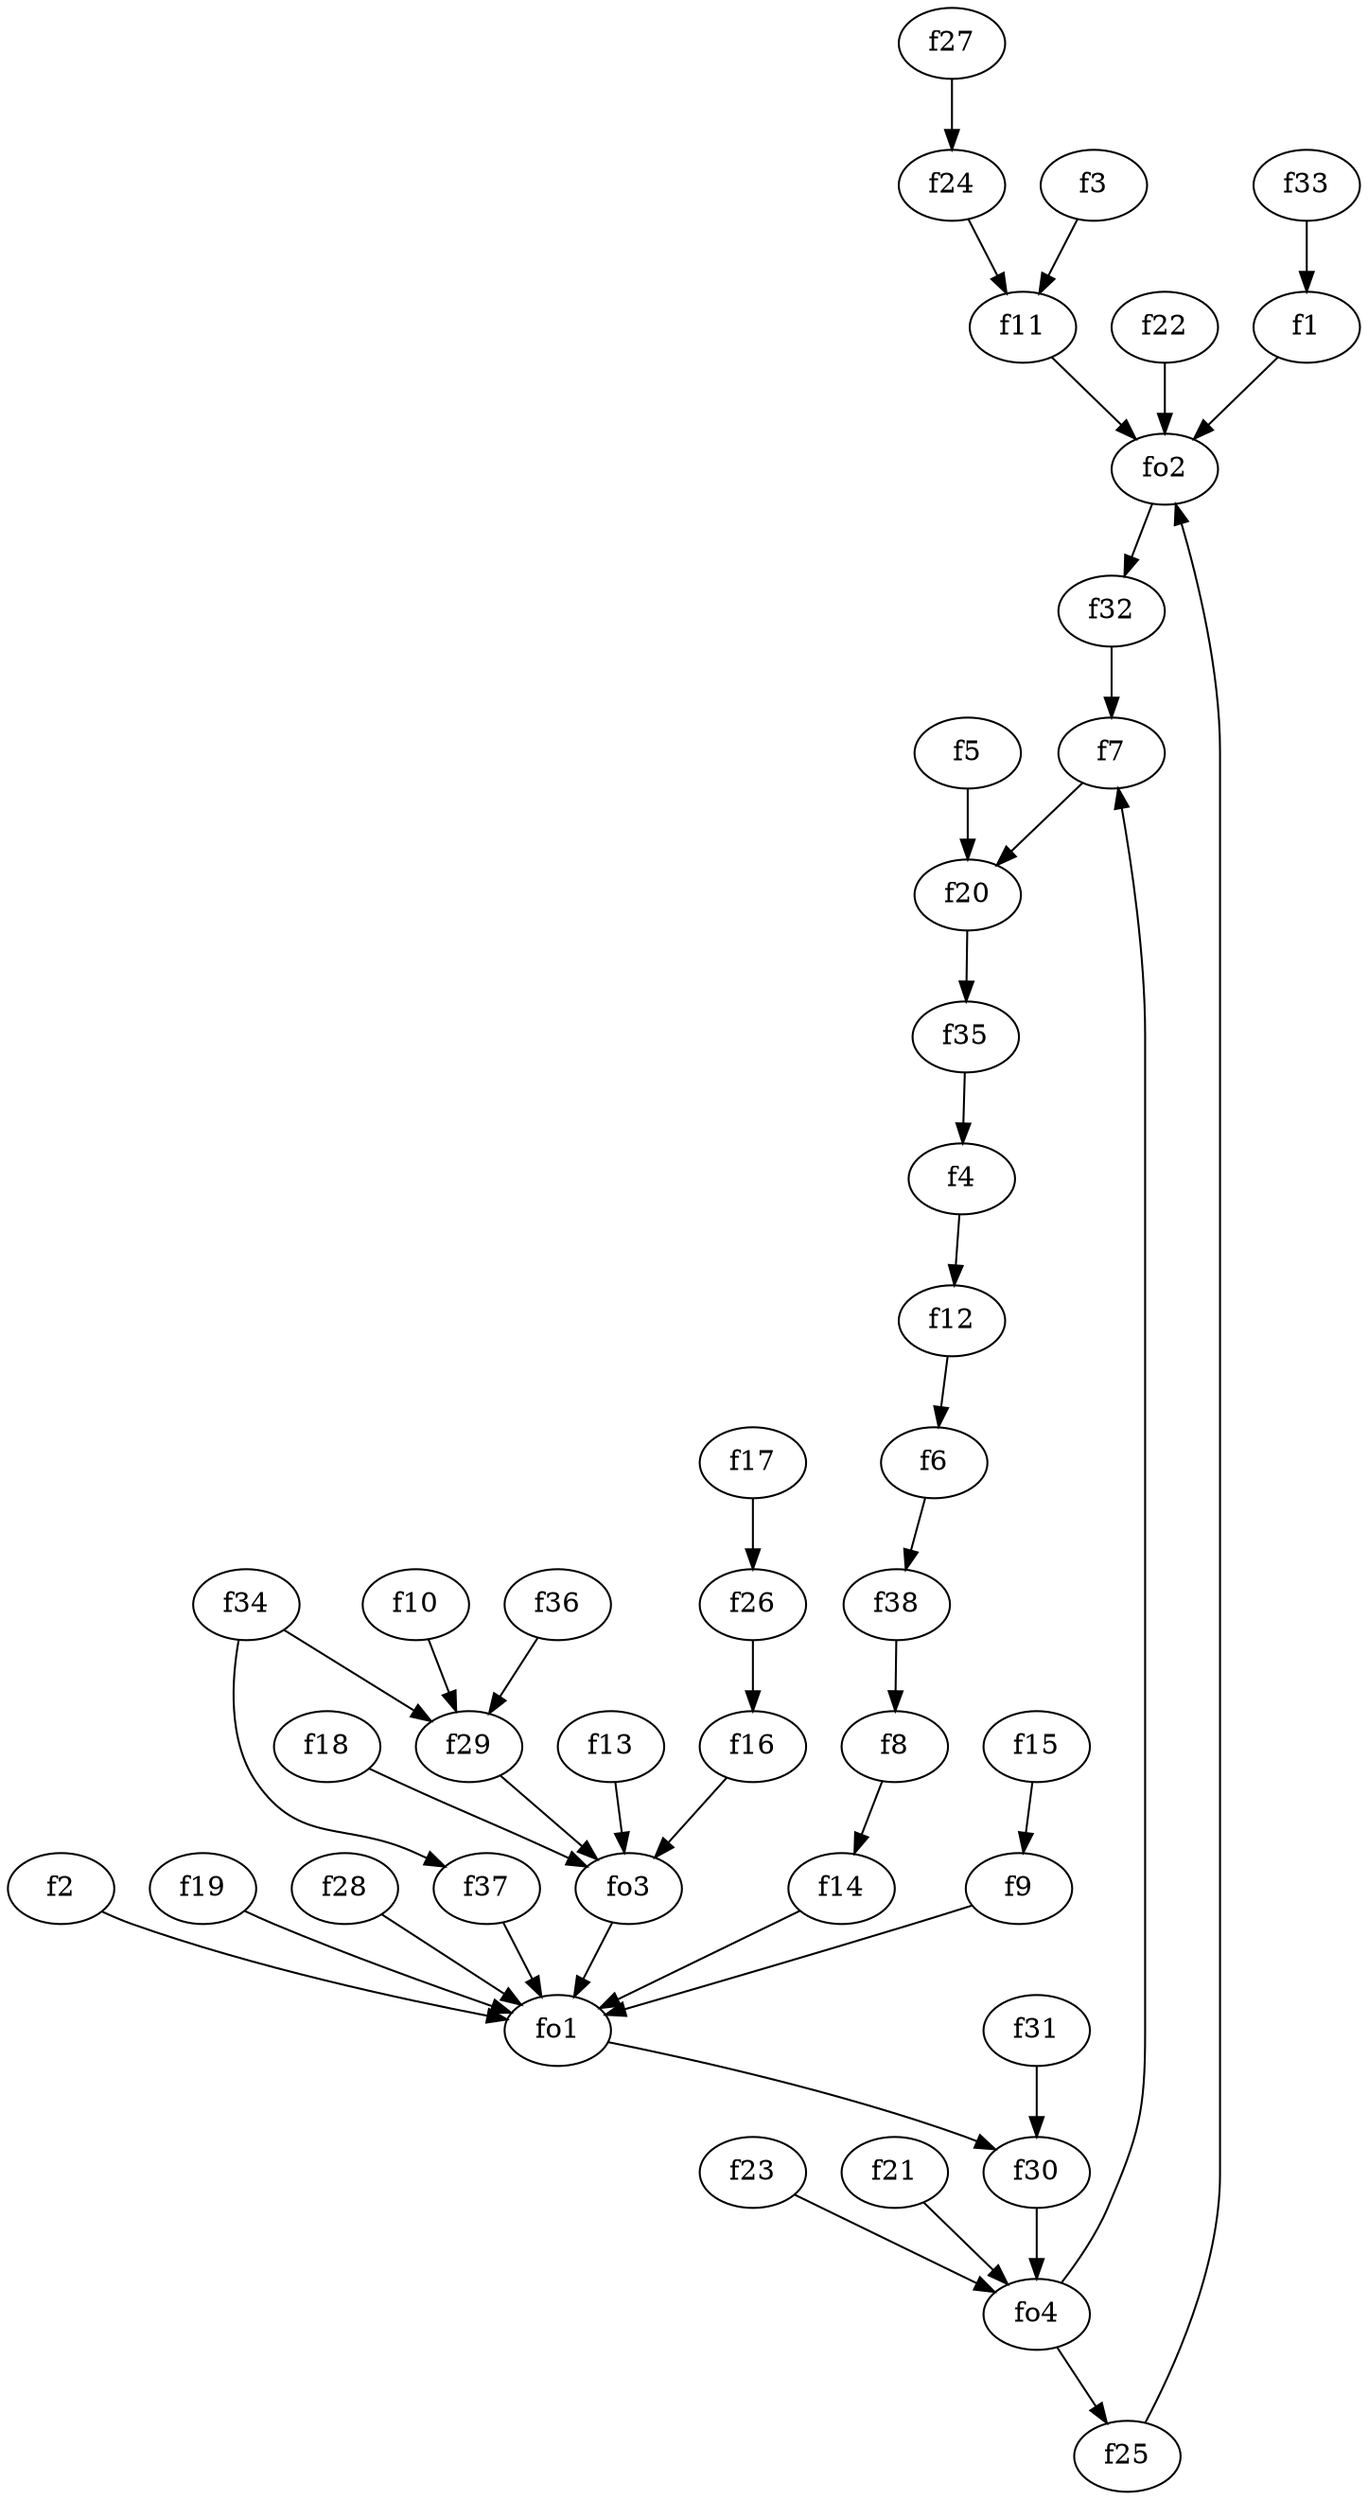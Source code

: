 strict digraph  {
f1;
f2;
f3;
f4;
f5;
f6;
f7;
f8;
f9;
f10;
f11;
f12;
f13;
f14;
f15;
f16;
f17;
f18;
f19;
f20;
f21;
f22;
f23;
f24;
f25;
f26;
f27;
f28;
f29;
f30;
f31;
f32;
f33;
f34;
f35;
f36;
f37;
f38;
fo1;
fo2;
fo3;
fo4;
f1 -> fo2  [weight=2];
f2 -> fo1  [weight=2];
f3 -> f11  [weight=2];
f4 -> f12  [weight=2];
f5 -> f20  [weight=2];
f6 -> f38  [weight=2];
f7 -> f20  [weight=2];
f8 -> f14  [weight=2];
f9 -> fo1  [weight=2];
f10 -> f29  [weight=2];
f11 -> fo2  [weight=2];
f12 -> f6  [weight=2];
f13 -> fo3  [weight=2];
f14 -> fo1  [weight=2];
f15 -> f9  [weight=2];
f16 -> fo3  [weight=2];
f17 -> f26  [weight=2];
f18 -> fo3  [weight=2];
f19 -> fo1  [weight=2];
f20 -> f35  [weight=2];
f21 -> fo4  [weight=2];
f22 -> fo2  [weight=2];
f23 -> fo4  [weight=2];
f24 -> f11  [weight=2];
f25 -> fo2  [weight=2];
f26 -> f16  [weight=2];
f27 -> f24  [weight=2];
f28 -> fo1  [weight=2];
f29 -> fo3  [weight=2];
f30 -> fo4  [weight=2];
f31 -> f30  [weight=2];
f32 -> f7  [weight=2];
f33 -> f1  [weight=2];
f34 -> f29  [weight=2];
f34 -> f37  [weight=2];
f35 -> f4  [weight=2];
f36 -> f29  [weight=2];
f37 -> fo1  [weight=2];
f38 -> f8  [weight=2];
fo1 -> f30  [weight=2];
fo2 -> f32  [weight=2];
fo3 -> fo1  [weight=2];
fo4 -> f25  [weight=2];
fo4 -> f7  [weight=2];
}
